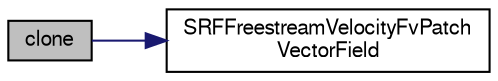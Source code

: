 digraph "clone"
{
  bgcolor="transparent";
  edge [fontname="FreeSans",fontsize="10",labelfontname="FreeSans",labelfontsize="10"];
  node [fontname="FreeSans",fontsize="10",shape=record];
  rankdir="LR";
  Node29 [label="clone",height=0.2,width=0.4,color="black", fillcolor="grey75", style="filled", fontcolor="black"];
  Node29 -> Node30 [color="midnightblue",fontsize="10",style="solid",fontname="FreeSans"];
  Node30 [label="SRFFreestreamVelocityFvPatch\lVectorField",height=0.2,width=0.4,color="black",URL="$a21950.html#adaec13f9e70a66f8c31002d85df767ab",tooltip="Construct from patch and internal field. "];
}
